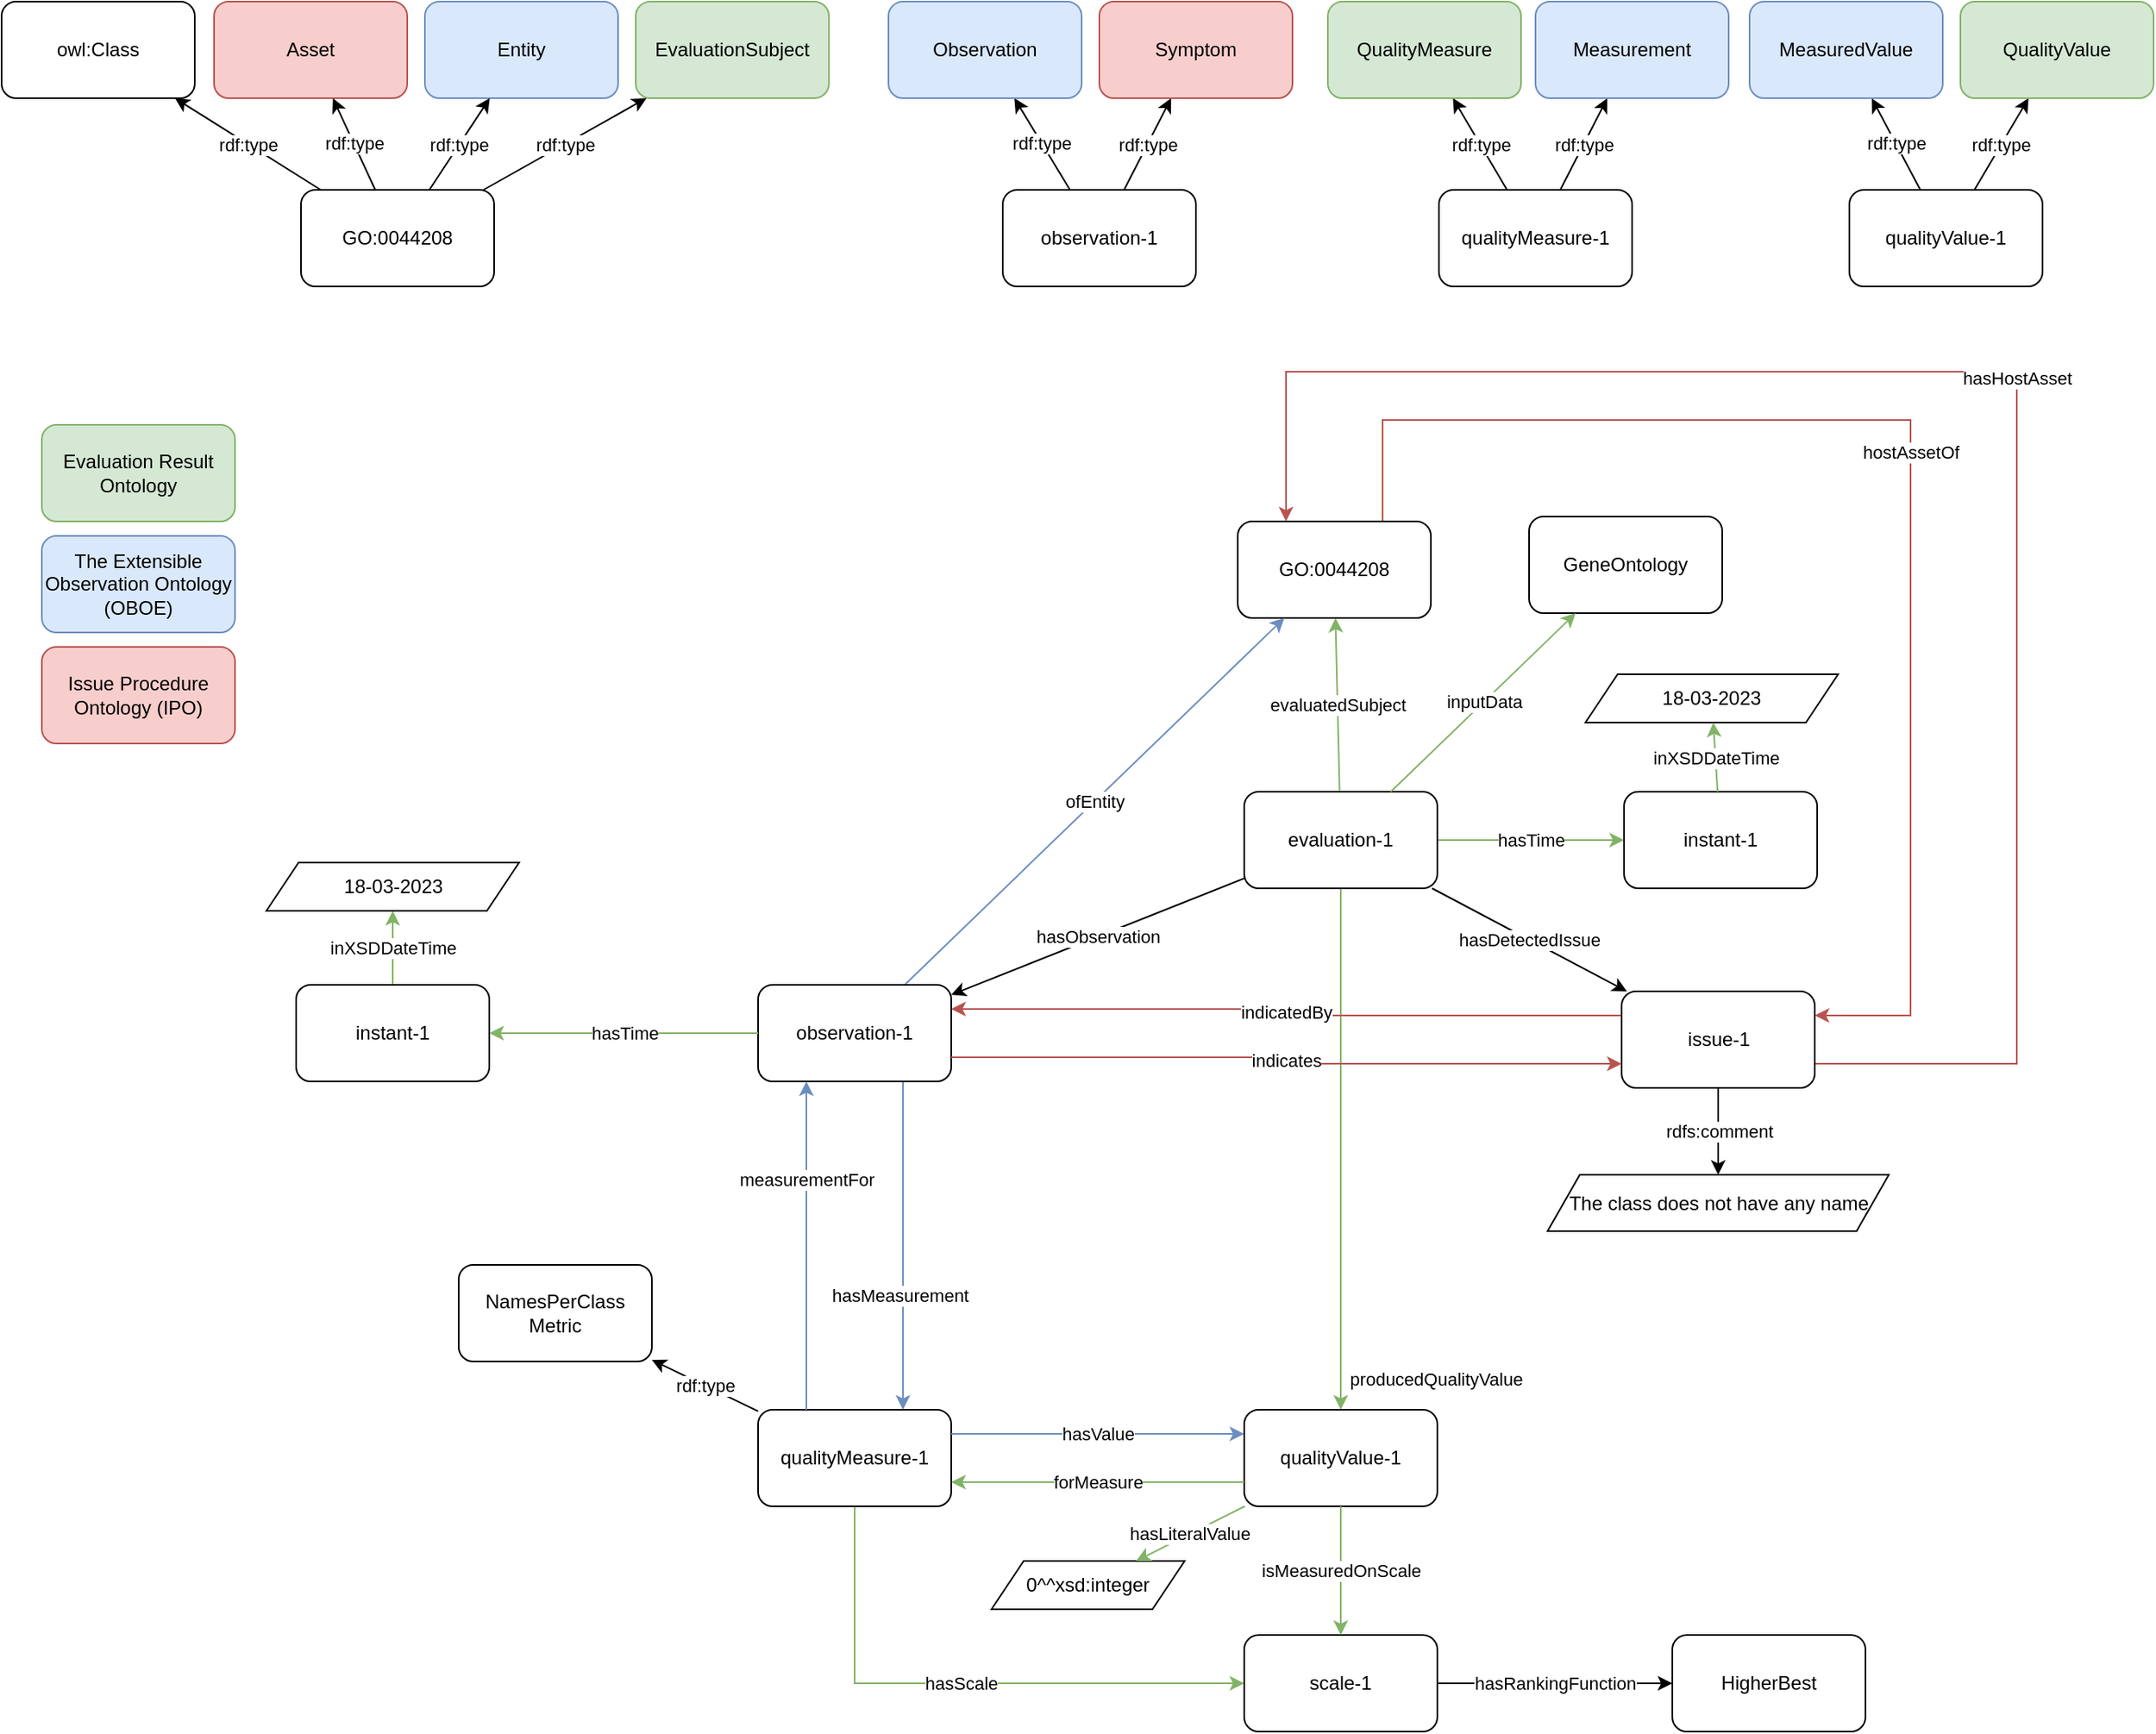 <mxfile version="24.2.5" type="onedrive">
  <diagram name="Página-1" id="_jDvg0xVzVVm-qg6KwAA">
    <mxGraphModel grid="0" page="0" gridSize="10" guides="1" tooltips="1" connect="1" arrows="1" fold="1" pageScale="1" pageWidth="827" pageHeight="1169" math="0" shadow="0">
      <root>
        <mxCell id="0" />
        <mxCell id="1" parent="0" />
        <mxCell id="e68uHtzPB8mt0BxwD1Zl-3" value="hostAssetOf" style="edgeStyle=orthogonalEdgeStyle;rounded=0;orthogonalLoop=1;jettySize=auto;html=1;exitX=0.75;exitY=0;exitDx=0;exitDy=0;entryX=1;entryY=0.25;entryDx=0;entryDy=0;fillColor=#f8cecc;strokeColor=#b85450;" edge="1" parent="1" source="g8UGHBDmgpTp83PCRc3H-2" target="i5XYrStHtQ4JS1iaajOa-10">
          <mxGeometry relative="1" as="geometry">
            <Array as="points">
              <mxPoint x="440" y="134" />
              <mxPoint x="768" y="134" />
              <mxPoint x="768" y="504" />
            </Array>
          </mxGeometry>
        </mxCell>
        <mxCell id="g8UGHBDmgpTp83PCRc3H-11" value="producedQualityValue" style="edgeStyle=orthogonalEdgeStyle;rounded=0;orthogonalLoop=1;jettySize=auto;html=1;fillColor=#d5e8d4;strokeColor=#82b366;" edge="1" parent="1" source="g8UGHBDmgpTp83PCRc3H-1" target="g8UGHBDmgpTp83PCRc3H-5">
          <mxGeometry x="0.883" y="59" relative="1" as="geometry">
            <mxPoint as="offset" />
          </mxGeometry>
        </mxCell>
        <mxCell id="g8UGHBDmgpTp83PCRc3H-12" value="evaluatedSubject" style="rounded=0;orthogonalLoop=1;jettySize=auto;html=1;fillColor=#d5e8d4;strokeColor=#82b366;" edge="1" parent="1" source="g8UGHBDmgpTp83PCRc3H-1" target="g8UGHBDmgpTp83PCRc3H-2">
          <mxGeometry relative="1" as="geometry" />
        </mxCell>
        <mxCell id="g8UGHBDmgpTp83PCRc3H-14" value="hasTime" style="rounded=0;orthogonalLoop=1;jettySize=auto;html=1;fillColor=#d5e8d4;strokeColor=#82b366;" edge="1" parent="1" source="g8UGHBDmgpTp83PCRc3H-1" target="g8UGHBDmgpTp83PCRc3H-8">
          <mxGeometry relative="1" as="geometry" />
        </mxCell>
        <mxCell id="i5XYrStHtQ4JS1iaajOa-8" value="hasObservation" style="rounded=0;orthogonalLoop=1;jettySize=auto;html=1;" edge="1" parent="1" source="g8UGHBDmgpTp83PCRc3H-1" target="i5XYrStHtQ4JS1iaajOa-1">
          <mxGeometry x="-0.004" relative="1" as="geometry">
            <mxPoint as="offset" />
          </mxGeometry>
        </mxCell>
        <mxCell id="i5XYrStHtQ4JS1iaajOa-12" value="hasDetectedIssue" style="rounded=0;orthogonalLoop=1;jettySize=auto;html=1;" edge="1" parent="1" source="g8UGHBDmgpTp83PCRc3H-1" target="i5XYrStHtQ4JS1iaajOa-10">
          <mxGeometry relative="1" as="geometry" />
        </mxCell>
        <mxCell id="g8UGHBDmgpTp83PCRc3H-1" value="evaluation-1" style="rounded=1;whiteSpace=wrap;html=1;" vertex="1" parent="1">
          <mxGeometry x="354" y="365" width="120" height="60" as="geometry" />
        </mxCell>
        <mxCell id="g8UGHBDmgpTp83PCRc3H-2" value="GO:0044208" style="rounded=1;whiteSpace=wrap;html=1;" vertex="1" parent="1">
          <mxGeometry x="350" y="197" width="120" height="60" as="geometry" />
        </mxCell>
        <mxCell id="g8UGHBDmgpTp83PCRc3H-3" value="GeneOntology" style="rounded=1;whiteSpace=wrap;html=1;" vertex="1" parent="1">
          <mxGeometry x="531" y="194" width="120" height="60" as="geometry" />
        </mxCell>
        <mxCell id="b2oUjGGGEl9ELxRw-VdT-1" value="hasScale" style="edgeStyle=orthogonalEdgeStyle;rounded=0;orthogonalLoop=1;jettySize=auto;html=1;exitX=0.5;exitY=1;exitDx=0;exitDy=0;entryX=0;entryY=0.5;entryDx=0;entryDy=0;fillColor=#d5e8d4;strokeColor=#82b366;" edge="1" parent="1" source="g8UGHBDmgpTp83PCRc3H-4" target="g8UGHBDmgpTp83PCRc3H-6">
          <mxGeometry relative="1" as="geometry" />
        </mxCell>
        <mxCell id="bBQ6U5whE9Jt-vacBvik-2" value="rdf:type" style="rounded=0;orthogonalLoop=1;jettySize=auto;html=1;" edge="1" parent="1" source="g8UGHBDmgpTp83PCRc3H-4" target="bBQ6U5whE9Jt-vacBvik-1">
          <mxGeometry relative="1" as="geometry" />
        </mxCell>
        <mxCell id="g8UGHBDmgpTp83PCRc3H-4" value="qualityMeasure-1" style="rounded=1;whiteSpace=wrap;html=1;" vertex="1" parent="1">
          <mxGeometry x="52" y="749" width="120" height="60" as="geometry" />
        </mxCell>
        <mxCell id="g8UGHBDmgpTp83PCRc3H-5" value="qualityValue-1" style="rounded=1;whiteSpace=wrap;html=1;" vertex="1" parent="1">
          <mxGeometry x="354" y="749" width="120" height="60" as="geometry" />
        </mxCell>
        <mxCell id="g8UGHBDmgpTp83PCRc3H-6" value="scale-1" style="rounded=1;whiteSpace=wrap;html=1;" vertex="1" parent="1">
          <mxGeometry x="354" y="889" width="120" height="60" as="geometry" />
        </mxCell>
        <mxCell id="g8UGHBDmgpTp83PCRc3H-7" value="0^^xsd:integer" style="shape=parallelogram;perimeter=parallelogramPerimeter;whiteSpace=wrap;html=1;fixedSize=1;" vertex="1" parent="1">
          <mxGeometry x="197" y="843" width="120" height="30" as="geometry" />
        </mxCell>
        <mxCell id="g8UGHBDmgpTp83PCRc3H-8" value="instant-1" style="rounded=1;whiteSpace=wrap;html=1;" vertex="1" parent="1">
          <mxGeometry x="590" y="365" width="120" height="60" as="geometry" />
        </mxCell>
        <mxCell id="g8UGHBDmgpTp83PCRc3H-9" value="18-03-2023" style="shape=parallelogram;perimeter=parallelogramPerimeter;whiteSpace=wrap;html=1;fixedSize=1;" vertex="1" parent="1">
          <mxGeometry x="566" y="292" width="157" height="30" as="geometry" />
        </mxCell>
        <mxCell id="g8UGHBDmgpTp83PCRc3H-13" value="inputData" style="endArrow=classic;html=1;rounded=0;fillColor=#d5e8d4;strokeColor=#82b366;" edge="1" parent="1" source="g8UGHBDmgpTp83PCRc3H-1" target="g8UGHBDmgpTp83PCRc3H-3">
          <mxGeometry width="50" height="50" relative="1" as="geometry">
            <mxPoint x="390" y="435" as="sourcePoint" />
            <mxPoint x="440" y="385" as="targetPoint" />
          </mxGeometry>
        </mxCell>
        <mxCell id="g8UGHBDmgpTp83PCRc3H-15" value="forMeasure" style="endArrow=classic;html=1;rounded=0;fillColor=#d5e8d4;strokeColor=#82b366;entryX=1;entryY=0.75;entryDx=0;entryDy=0;exitX=0;exitY=0.75;exitDx=0;exitDy=0;" edge="1" parent="1" source="g8UGHBDmgpTp83PCRc3H-5" target="g8UGHBDmgpTp83PCRc3H-4">
          <mxGeometry width="50" height="50" relative="1" as="geometry">
            <mxPoint x="390" y="629" as="sourcePoint" />
            <mxPoint x="440" y="579" as="targetPoint" />
          </mxGeometry>
        </mxCell>
        <mxCell id="g8UGHBDmgpTp83PCRc3H-16" value="hasLiteralValue" style="endArrow=classic;html=1;rounded=0;fillColor=#d5e8d4;strokeColor=#82b366;" edge="1" parent="1" source="g8UGHBDmgpTp83PCRc3H-5" target="g8UGHBDmgpTp83PCRc3H-7">
          <mxGeometry width="50" height="50" relative="1" as="geometry">
            <mxPoint x="390" y="629" as="sourcePoint" />
            <mxPoint x="440" y="579" as="targetPoint" />
          </mxGeometry>
        </mxCell>
        <mxCell id="g8UGHBDmgpTp83PCRc3H-17" value="isMeasuredOnScale" style="endArrow=classic;html=1;rounded=0;fillColor=#d5e8d4;strokeColor=#82b366;" edge="1" parent="1" source="g8UGHBDmgpTp83PCRc3H-5" target="g8UGHBDmgpTp83PCRc3H-6">
          <mxGeometry width="50" height="50" relative="1" as="geometry">
            <mxPoint x="390" y="629" as="sourcePoint" />
            <mxPoint x="440" y="579" as="targetPoint" />
          </mxGeometry>
        </mxCell>
        <mxCell id="g8UGHBDmgpTp83PCRc3H-18" value="HigherBest" style="rounded=1;whiteSpace=wrap;html=1;" vertex="1" parent="1">
          <mxGeometry x="620" y="889" width="120" height="60" as="geometry" />
        </mxCell>
        <mxCell id="g8UGHBDmgpTp83PCRc3H-19" value="hasRankingFunction" style="endArrow=classic;html=1;rounded=0;" edge="1" parent="1" source="g8UGHBDmgpTp83PCRc3H-6" target="g8UGHBDmgpTp83PCRc3H-18">
          <mxGeometry width="50" height="50" relative="1" as="geometry">
            <mxPoint x="390" y="629" as="sourcePoint" />
            <mxPoint x="440" y="579" as="targetPoint" />
          </mxGeometry>
        </mxCell>
        <mxCell id="g8UGHBDmgpTp83PCRc3H-20" value="inXSDDateTime" style="endArrow=classic;html=1;rounded=0;fillColor=#d5e8d4;strokeColor=#82b366;" edge="1" parent="1" source="g8UGHBDmgpTp83PCRc3H-8" target="g8UGHBDmgpTp83PCRc3H-9">
          <mxGeometry width="50" height="50" relative="1" as="geometry">
            <mxPoint x="410" y="405" as="sourcePoint" />
            <mxPoint x="460" y="355" as="targetPoint" />
          </mxGeometry>
        </mxCell>
        <mxCell id="i5XYrStHtQ4JS1iaajOa-9" value="ofEntity" style="rounded=0;orthogonalLoop=1;jettySize=auto;html=1;fillColor=#dae8fc;strokeColor=#6c8ebf;" edge="1" parent="1" source="i5XYrStHtQ4JS1iaajOa-1" target="g8UGHBDmgpTp83PCRc3H-2">
          <mxGeometry relative="1" as="geometry" />
        </mxCell>
        <mxCell id="okUSw6fjKmswUh22yCnh-3" value="hasMeasurement" style="edgeStyle=none;rounded=0;orthogonalLoop=1;jettySize=auto;html=1;exitX=0.75;exitY=1;exitDx=0;exitDy=0;entryX=0.75;entryY=0;entryDx=0;entryDy=0;fillColor=#dae8fc;strokeColor=#6c8ebf;" edge="1" parent="1" source="i5XYrStHtQ4JS1iaajOa-1" target="g8UGHBDmgpTp83PCRc3H-4">
          <mxGeometry x="0.3" y="-2" relative="1" as="geometry">
            <mxPoint as="offset" />
          </mxGeometry>
        </mxCell>
        <mxCell id="i5XYrStHtQ4JS1iaajOa-1" value="observation-1" style="rounded=1;whiteSpace=wrap;html=1;" vertex="1" parent="1">
          <mxGeometry x="52" y="485" width="120" height="60" as="geometry" />
        </mxCell>
        <mxCell id="i5XYrStHtQ4JS1iaajOa-6" value="inXSDDateTime" style="rounded=0;orthogonalLoop=1;jettySize=auto;html=1;fillColor=#d5e8d4;strokeColor=#82b366;" edge="1" parent="1" source="i5XYrStHtQ4JS1iaajOa-2" target="i5XYrStHtQ4JS1iaajOa-5">
          <mxGeometry relative="1" as="geometry" />
        </mxCell>
        <mxCell id="i5XYrStHtQ4JS1iaajOa-2" value="instant-1" style="rounded=1;whiteSpace=wrap;html=1;" vertex="1" parent="1">
          <mxGeometry x="-235" y="485" width="120" height="60" as="geometry" />
        </mxCell>
        <mxCell id="i5XYrStHtQ4JS1iaajOa-3" value="hasTime" style="rounded=0;orthogonalLoop=1;jettySize=auto;html=1;fillColor=#d5e8d4;strokeColor=#82b366;" edge="1" parent="1" source="i5XYrStHtQ4JS1iaajOa-1" target="i5XYrStHtQ4JS1iaajOa-2">
          <mxGeometry x="-0.002" relative="1" as="geometry">
            <mxPoint x="-221" y="509" as="sourcePoint" />
            <mxPoint x="-105" y="509" as="targetPoint" />
            <mxPoint as="offset" />
          </mxGeometry>
        </mxCell>
        <mxCell id="i5XYrStHtQ4JS1iaajOa-5" value="18-03-2023" style="shape=parallelogram;perimeter=parallelogramPerimeter;whiteSpace=wrap;html=1;fixedSize=1;" vertex="1" parent="1">
          <mxGeometry x="-253.5" y="409" width="157" height="30" as="geometry" />
        </mxCell>
        <mxCell id="e68uHtzPB8mt0BxwD1Zl-4" value="hasHostAsset" style="edgeStyle=orthogonalEdgeStyle;rounded=0;orthogonalLoop=1;jettySize=auto;html=1;exitX=1;exitY=0.75;exitDx=0;exitDy=0;entryX=0.25;entryY=0;entryDx=0;entryDy=0;fillColor=#f8cecc;strokeColor=#b85450;" edge="1" parent="1" source="i5XYrStHtQ4JS1iaajOa-10" target="g8UGHBDmgpTp83PCRc3H-2">
          <mxGeometry relative="1" as="geometry">
            <Array as="points">
              <mxPoint x="834" y="534" />
              <mxPoint x="834" y="104" />
              <mxPoint x="380" y="104" />
            </Array>
          </mxGeometry>
        </mxCell>
        <mxCell id="e68uHtzPB8mt0BxwD1Zl-6" value="rdfs:comment" style="rounded=0;orthogonalLoop=1;jettySize=auto;html=1;" edge="1" parent="1" source="i5XYrStHtQ4JS1iaajOa-10" target="e68uHtzPB8mt0BxwD1Zl-5">
          <mxGeometry relative="1" as="geometry" />
        </mxCell>
        <mxCell id="S_JqtXQSq1js_EFZYJs7-3" value="indicatedBy" style="edgeStyle=orthogonalEdgeStyle;rounded=0;orthogonalLoop=1;jettySize=auto;html=1;exitX=0;exitY=0.25;exitDx=0;exitDy=0;entryX=1;entryY=0.25;entryDx=0;entryDy=0;fillColor=#f8cecc;strokeColor=#b85450;" edge="1" parent="1" source="i5XYrStHtQ4JS1iaajOa-10" target="i5XYrStHtQ4JS1iaajOa-1">
          <mxGeometry relative="1" as="geometry">
            <mxPoint x="357" y="504" as="targetPoint" />
          </mxGeometry>
        </mxCell>
        <mxCell id="i5XYrStHtQ4JS1iaajOa-10" value="issue-1" style="rounded=1;whiteSpace=wrap;html=1;" vertex="1" parent="1">
          <mxGeometry x="588.5" y="489" width="120" height="60" as="geometry" />
        </mxCell>
        <mxCell id="oMk1Xzi5HUYwqGtf6m5N-5" value="measurementFor" style="rounded=0;orthogonalLoop=1;jettySize=auto;html=1;entryX=0.25;entryY=1;entryDx=0;entryDy=0;exitX=0.25;exitY=0;exitDx=0;exitDy=0;fillColor=#dae8fc;strokeColor=#6c8ebf;" edge="1" parent="1" source="g8UGHBDmgpTp83PCRc3H-4" target="i5XYrStHtQ4JS1iaajOa-1">
          <mxGeometry x="0.4" relative="1" as="geometry">
            <mxPoint as="offset" />
          </mxGeometry>
        </mxCell>
        <mxCell id="okUSw6fjKmswUh22yCnh-1" value="hasValue" style="rounded=0;orthogonalLoop=1;jettySize=auto;html=1;fillColor=#dae8fc;strokeColor=#6c8ebf;exitX=1;exitY=0.25;exitDx=0;exitDy=0;entryX=0;entryY=0.25;entryDx=0;entryDy=0;" edge="1" parent="1" source="g8UGHBDmgpTp83PCRc3H-4" target="g8UGHBDmgpTp83PCRc3H-5">
          <mxGeometry relative="1" as="geometry">
            <mxPoint x="172" y="690.854" as="sourcePoint" />
          </mxGeometry>
        </mxCell>
        <mxCell id="e68uHtzPB8mt0BxwD1Zl-5" value="The class does not have any name" style="shape=parallelogram;perimeter=parallelogramPerimeter;whiteSpace=wrap;html=1;fixedSize=1;" vertex="1" parent="1">
          <mxGeometry x="542.5" y="603" width="212" height="35" as="geometry" />
        </mxCell>
        <mxCell id="e68uHtzPB8mt0BxwD1Zl-16" value="&lt;div&gt;Evaluation Result&lt;/div&gt;&lt;div&gt;Ontology&lt;br&gt;&lt;/div&gt;" style="rounded=1;whiteSpace=wrap;html=1;fillColor=#d5e8d4;strokeColor=#82b366;" vertex="1" parent="1">
          <mxGeometry x="-393" y="137" width="120" height="60" as="geometry" />
        </mxCell>
        <mxCell id="e68uHtzPB8mt0BxwD1Zl-17" value="&lt;div&gt;The Extensible Observation Ontology&lt;/div&gt;&lt;div&gt;(OBOE)&lt;br&gt;&lt;/div&gt;" style="rounded=1;whiteSpace=wrap;html=1;fillColor=#dae8fc;strokeColor=#6c8ebf;" vertex="1" parent="1">
          <mxGeometry x="-393" y="206" width="120" height="60" as="geometry" />
        </mxCell>
        <mxCell id="e68uHtzPB8mt0BxwD1Zl-18" value="Issue Procedure Ontology (IPO)" style="rounded=1;whiteSpace=wrap;html=1;fillColor=#f8cecc;strokeColor=#b85450;" vertex="1" parent="1">
          <mxGeometry x="-393" y="275" width="120" height="60" as="geometry" />
        </mxCell>
        <mxCell id="S_JqtXQSq1js_EFZYJs7-4" value="indicates" style="edgeStyle=orthogonalEdgeStyle;rounded=0;orthogonalLoop=1;jettySize=auto;html=1;exitX=1;exitY=0.75;exitDx=0;exitDy=0;entryX=0;entryY=0.75;entryDx=0;entryDy=0;fillColor=#f8cecc;strokeColor=#b85450;" edge="1" parent="1" source="i5XYrStHtQ4JS1iaajOa-1" target="i5XYrStHtQ4JS1iaajOa-10">
          <mxGeometry relative="1" as="geometry">
            <mxPoint x="357" y="534" as="sourcePoint" />
          </mxGeometry>
        </mxCell>
        <mxCell id="bBQ6U5whE9Jt-vacBvik-1" value="&lt;div&gt;NamesPerClass&lt;/div&gt;&lt;div&gt;Metric&lt;/div&gt;" style="rounded=1;whiteSpace=wrap;html=1;" vertex="1" parent="1">
          <mxGeometry x="-134" y="659" width="120" height="60" as="geometry" />
        </mxCell>
        <mxCell id="bBQ6U5whE9Jt-vacBvik-11" value="Asset" style="rounded=1;whiteSpace=wrap;html=1;fillColor=#f8cecc;strokeColor=#b85450;" vertex="1" parent="1">
          <mxGeometry x="-286" y="-126" width="120" height="60" as="geometry" />
        </mxCell>
        <mxCell id="bBQ6U5whE9Jt-vacBvik-12" value="Entity" style="rounded=1;whiteSpace=wrap;html=1;fillColor=#dae8fc;strokeColor=#6c8ebf;" vertex="1" parent="1">
          <mxGeometry x="-155" y="-126" width="120" height="60" as="geometry" />
        </mxCell>
        <mxCell id="bBQ6U5whE9Jt-vacBvik-13" value="EvaluationSubject" style="rounded=1;whiteSpace=wrap;html=1;fillColor=#d5e8d4;strokeColor=#82b366;" vertex="1" parent="1">
          <mxGeometry x="-24" y="-126" width="120" height="60" as="geometry" />
        </mxCell>
        <mxCell id="bBQ6U5whE9Jt-vacBvik-15" value="rdf:type" style="rounded=0;orthogonalLoop=1;jettySize=auto;html=1;" edge="1" parent="1" source="bBQ6U5whE9Jt-vacBvik-14" target="bBQ6U5whE9Jt-vacBvik-11">
          <mxGeometry relative="1" as="geometry" />
        </mxCell>
        <mxCell id="bBQ6U5whE9Jt-vacBvik-16" value="rdf:type" style="rounded=0;orthogonalLoop=1;jettySize=auto;html=1;" edge="1" parent="1" source="bBQ6U5whE9Jt-vacBvik-14" target="bBQ6U5whE9Jt-vacBvik-12">
          <mxGeometry relative="1" as="geometry" />
        </mxCell>
        <mxCell id="bBQ6U5whE9Jt-vacBvik-17" value="rdf:type" style="rounded=0;orthogonalLoop=1;jettySize=auto;html=1;" edge="1" parent="1" source="bBQ6U5whE9Jt-vacBvik-14" target="bBQ6U5whE9Jt-vacBvik-13">
          <mxGeometry relative="1" as="geometry" />
        </mxCell>
        <mxCell id="D_ISUosem30e9k4ME-gW-2" value="rdf:type" style="rounded=0;orthogonalLoop=1;jettySize=auto;html=1;" edge="1" parent="1" source="bBQ6U5whE9Jt-vacBvik-14" target="D_ISUosem30e9k4ME-gW-1">
          <mxGeometry relative="1" as="geometry" />
        </mxCell>
        <mxCell id="bBQ6U5whE9Jt-vacBvik-14" value="GO:0044208" style="rounded=1;whiteSpace=wrap;html=1;" vertex="1" parent="1">
          <mxGeometry x="-232" y="-9" width="120" height="60" as="geometry" />
        </mxCell>
        <mxCell id="bBQ6U5whE9Jt-vacBvik-21" value="rdf:type" style="rounded=0;orthogonalLoop=1;jettySize=auto;html=1;" edge="1" parent="1" source="bBQ6U5whE9Jt-vacBvik-18" target="bBQ6U5whE9Jt-vacBvik-19">
          <mxGeometry relative="1" as="geometry" />
        </mxCell>
        <mxCell id="bBQ6U5whE9Jt-vacBvik-22" value="rdf:type" style="rounded=0;orthogonalLoop=1;jettySize=auto;html=1;" edge="1" parent="1" source="bBQ6U5whE9Jt-vacBvik-18" target="bBQ6U5whE9Jt-vacBvik-20">
          <mxGeometry relative="1" as="geometry" />
        </mxCell>
        <mxCell id="bBQ6U5whE9Jt-vacBvik-18" value="observation-1" style="rounded=1;whiteSpace=wrap;html=1;" vertex="1" parent="1">
          <mxGeometry x="204" y="-9" width="120" height="60" as="geometry" />
        </mxCell>
        <mxCell id="bBQ6U5whE9Jt-vacBvik-19" value="Observation" style="rounded=1;whiteSpace=wrap;html=1;fillColor=#dae8fc;strokeColor=#6c8ebf;" vertex="1" parent="1">
          <mxGeometry x="133" y="-126" width="120" height="60" as="geometry" />
        </mxCell>
        <mxCell id="bBQ6U5whE9Jt-vacBvik-20" value="Symptom" style="rounded=1;whiteSpace=wrap;html=1;fillColor=#f8cecc;strokeColor=#b85450;" vertex="1" parent="1">
          <mxGeometry x="264" y="-126" width="120" height="60" as="geometry" />
        </mxCell>
        <mxCell id="bBQ6U5whE9Jt-vacBvik-26" value="rdf:type" style="rounded=0;orthogonalLoop=1;jettySize=auto;html=1;" edge="1" parent="1" source="bBQ6U5whE9Jt-vacBvik-23" target="bBQ6U5whE9Jt-vacBvik-24">
          <mxGeometry relative="1" as="geometry" />
        </mxCell>
        <mxCell id="bBQ6U5whE9Jt-vacBvik-27" value="rdf:type" style="rounded=0;orthogonalLoop=1;jettySize=auto;html=1;" edge="1" parent="1" source="bBQ6U5whE9Jt-vacBvik-23" target="bBQ6U5whE9Jt-vacBvik-25">
          <mxGeometry relative="1" as="geometry" />
        </mxCell>
        <mxCell id="bBQ6U5whE9Jt-vacBvik-23" value="qualityMeasure-1" style="rounded=1;whiteSpace=wrap;html=1;" vertex="1" parent="1">
          <mxGeometry x="475" y="-9" width="120" height="60" as="geometry" />
        </mxCell>
        <mxCell id="bBQ6U5whE9Jt-vacBvik-24" value="QualityMeasure" style="rounded=1;whiteSpace=wrap;html=1;fillColor=#d5e8d4;strokeColor=#82b366;" vertex="1" parent="1">
          <mxGeometry x="406" y="-126" width="120" height="60" as="geometry" />
        </mxCell>
        <mxCell id="bBQ6U5whE9Jt-vacBvik-25" value="Measurement" style="rounded=1;whiteSpace=wrap;html=1;fillColor=#dae8fc;strokeColor=#6c8ebf;" vertex="1" parent="1">
          <mxGeometry x="535" y="-126" width="120" height="60" as="geometry" />
        </mxCell>
        <mxCell id="bBQ6U5whE9Jt-vacBvik-31" value="rdf:type" style="rounded=0;orthogonalLoop=1;jettySize=auto;html=1;" edge="1" parent="1" source="bBQ6U5whE9Jt-vacBvik-28" target="bBQ6U5whE9Jt-vacBvik-29">
          <mxGeometry relative="1" as="geometry" />
        </mxCell>
        <mxCell id="bBQ6U5whE9Jt-vacBvik-32" value="rdf:type" style="rounded=0;orthogonalLoop=1;jettySize=auto;html=1;" edge="1" parent="1" source="bBQ6U5whE9Jt-vacBvik-28" target="bBQ6U5whE9Jt-vacBvik-30">
          <mxGeometry relative="1" as="geometry" />
        </mxCell>
        <mxCell id="bBQ6U5whE9Jt-vacBvik-28" value="qualityValue-1" style="rounded=1;whiteSpace=wrap;html=1;" vertex="1" parent="1">
          <mxGeometry x="730" y="-9" width="120" height="60" as="geometry" />
        </mxCell>
        <mxCell id="bBQ6U5whE9Jt-vacBvik-29" value="MeasuredValue" style="rounded=1;whiteSpace=wrap;html=1;fillColor=#dae8fc;strokeColor=#6c8ebf;" vertex="1" parent="1">
          <mxGeometry x="668" y="-126" width="120" height="60" as="geometry" />
        </mxCell>
        <mxCell id="bBQ6U5whE9Jt-vacBvik-30" value="QualityValue" style="rounded=1;whiteSpace=wrap;html=1;fillColor=#d5e8d4;strokeColor=#82b366;" vertex="1" parent="1">
          <mxGeometry x="799" y="-126" width="120" height="60" as="geometry" />
        </mxCell>
        <mxCell id="D_ISUosem30e9k4ME-gW-1" value="owl:Class" style="rounded=1;whiteSpace=wrap;html=1;" vertex="1" parent="1">
          <mxGeometry x="-418" y="-126" width="120" height="60" as="geometry" />
        </mxCell>
      </root>
    </mxGraphModel>
  </diagram>
</mxfile>

